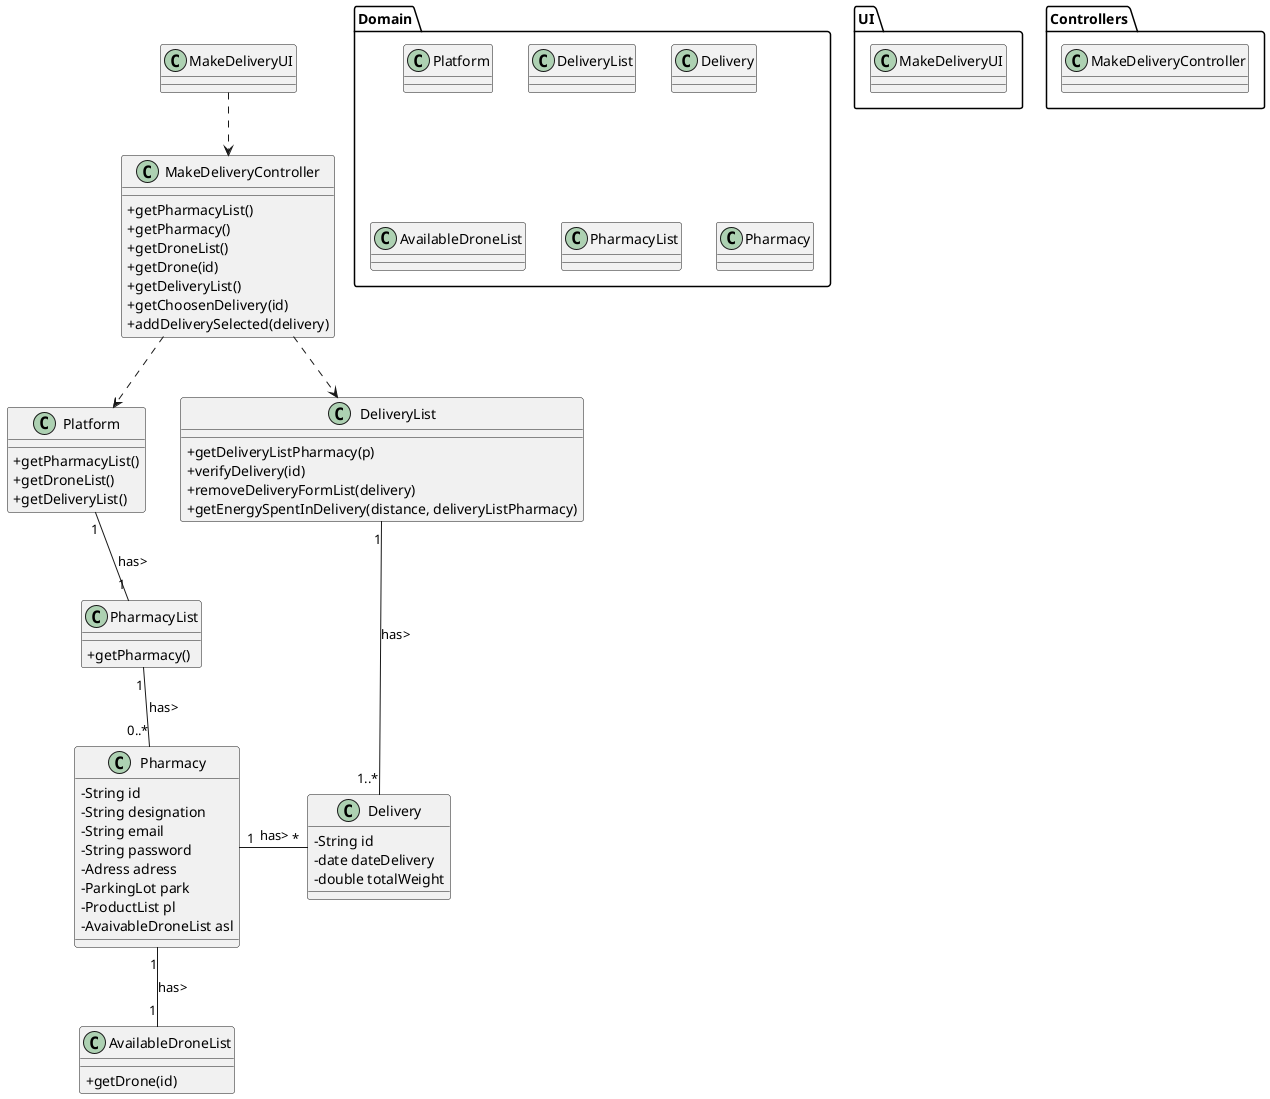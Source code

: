 @startuml
skinparam classAttributeIconSize 0

package UI <<Folder>> {
  class MakeDeliveryUI
}

package Controllers <<Folder>> {
  class MakeDeliveryController
}

package Domain <<Folder>> {
  class Platform
  class DeliveryList
  class Delivery
  class AvailableDroneList
  class PharmacyList
  class Pharmacy
}

class MakeDeliveryUI {
}

class Pharmacy{
  -String id
  -String designation
  -String email
  -String password
  -Adress adress
  -ParkingLot park
  -ProductList pl
  -AvaivableDroneList asl
}

class MakeDeliveryController {
  +getPharmacyList()
  +getPharmacy()
  +getDroneList()
  +getDrone(id)
  +getDeliveryList()
  +getChoosenDelivery(id)
  +addDeliverySelected(delivery)
}

class Platform {
  +getPharmacyList()
  +getDroneList()
  +getDeliveryList()
}

class PharmacyList {
  +getPharmacy()
}

class AvailableDroneList {
  +getDrone(id)
}

class Delivery {
  -String id
  -date dateDelivery
  -double totalWeight
}

class DeliveryList {
  +getDeliveryListPharmacy(p)
  +verifyDelivery(id)
  +removeDeliveryFormList(delivery)
  +getEnergySpentInDelivery(distance, deliveryListPharmacy)
}

MakeDeliveryUI ..> MakeDeliveryController

MakeDeliveryController ..> Platform
MakeDeliveryController ..> DeliveryList

DeliveryList"1" -- "1..*" Delivery : has>

Platform"1" -- "1" PharmacyList : has>

PharmacyList"1" -- "0..*" Pharmacy : has>

Pharmacy"1" -- "1" AvailableDroneList : has>
Pharmacy"1" - "*" Delivery: has>

@enduml
